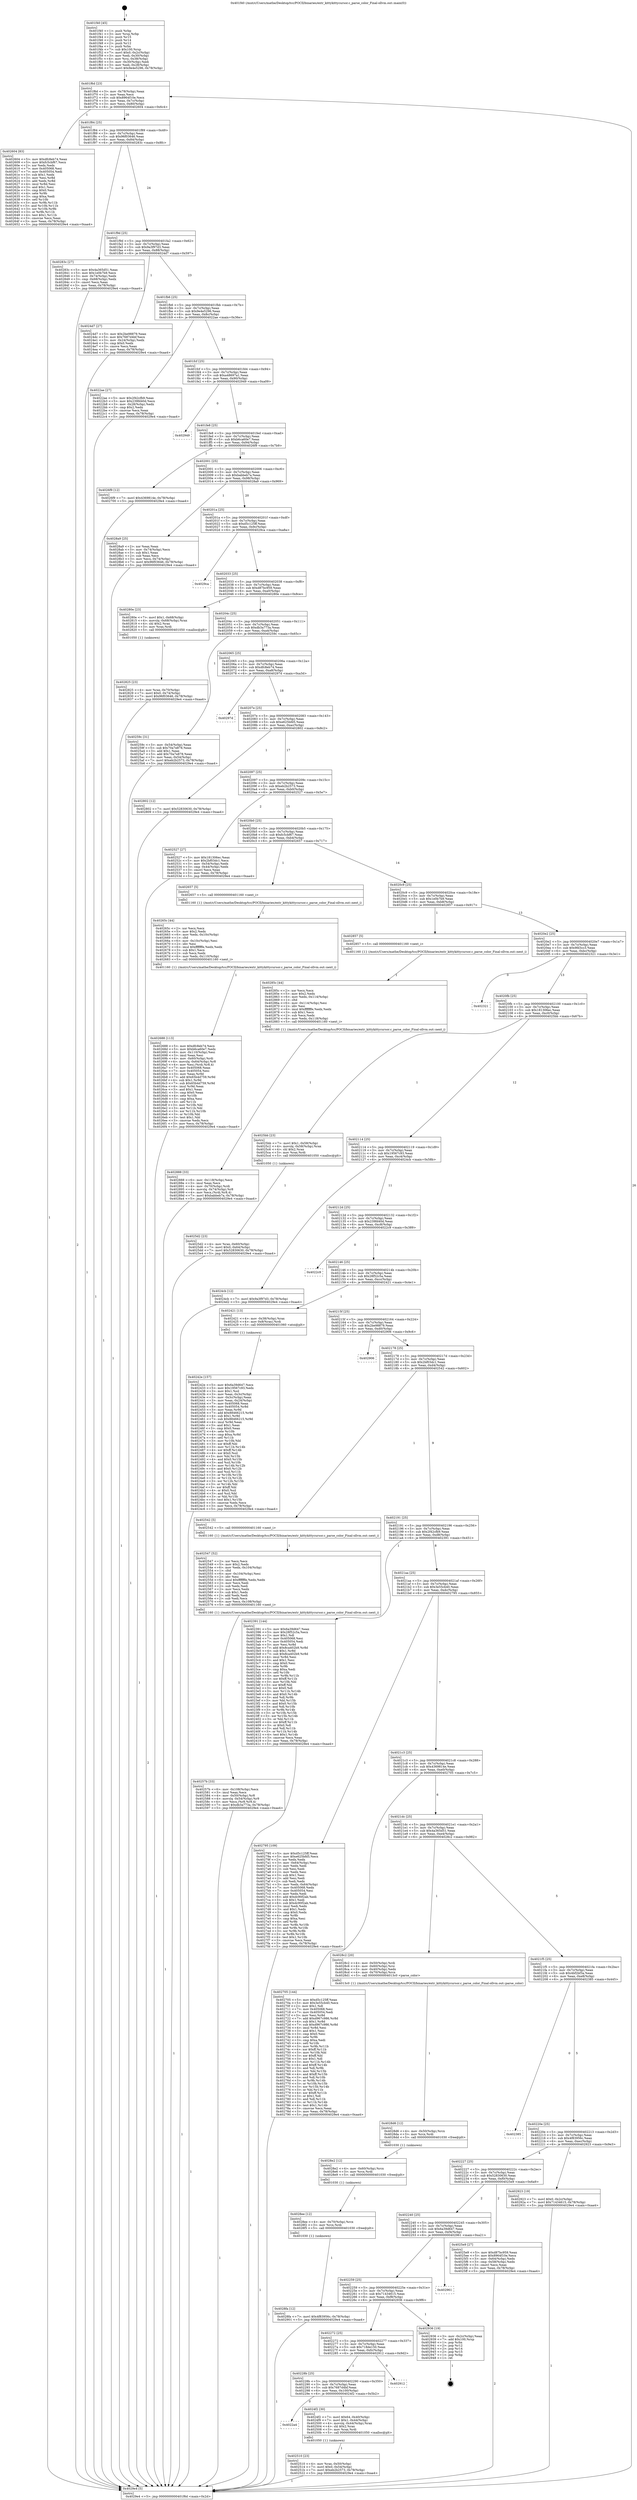 digraph "0x401f40" {
  label = "0x401f40 (/mnt/c/Users/mathe/Desktop/tcc/POCII/binaries/extr_kittykittycursor.c_parse_color_Final-ollvm.out::main(0))"
  labelloc = "t"
  node[shape=record]

  Entry [label="",width=0.3,height=0.3,shape=circle,fillcolor=black,style=filled]
  "0x401f6d" [label="{
     0x401f6d [23]\l
     | [instrs]\l
     &nbsp;&nbsp;0x401f6d \<+3\>: mov -0x78(%rbp),%eax\l
     &nbsp;&nbsp;0x401f70 \<+2\>: mov %eax,%ecx\l
     &nbsp;&nbsp;0x401f72 \<+6\>: sub $0x8964f10e,%ecx\l
     &nbsp;&nbsp;0x401f78 \<+3\>: mov %eax,-0x7c(%rbp)\l
     &nbsp;&nbsp;0x401f7b \<+3\>: mov %ecx,-0x80(%rbp)\l
     &nbsp;&nbsp;0x401f7e \<+6\>: je 0000000000402604 \<main+0x6c4\>\l
  }"]
  "0x402604" [label="{
     0x402604 [83]\l
     | [instrs]\l
     &nbsp;&nbsp;0x402604 \<+5\>: mov $0xdfc8eb74,%eax\l
     &nbsp;&nbsp;0x402609 \<+5\>: mov $0xfc5cbf67,%ecx\l
     &nbsp;&nbsp;0x40260e \<+2\>: xor %edx,%edx\l
     &nbsp;&nbsp;0x402610 \<+7\>: mov 0x405068,%esi\l
     &nbsp;&nbsp;0x402617 \<+7\>: mov 0x405054,%edi\l
     &nbsp;&nbsp;0x40261e \<+3\>: sub $0x1,%edx\l
     &nbsp;&nbsp;0x402621 \<+3\>: mov %esi,%r8d\l
     &nbsp;&nbsp;0x402624 \<+3\>: add %edx,%r8d\l
     &nbsp;&nbsp;0x402627 \<+4\>: imul %r8d,%esi\l
     &nbsp;&nbsp;0x40262b \<+3\>: and $0x1,%esi\l
     &nbsp;&nbsp;0x40262e \<+3\>: cmp $0x0,%esi\l
     &nbsp;&nbsp;0x402631 \<+4\>: sete %r9b\l
     &nbsp;&nbsp;0x402635 \<+3\>: cmp $0xa,%edi\l
     &nbsp;&nbsp;0x402638 \<+4\>: setl %r10b\l
     &nbsp;&nbsp;0x40263c \<+3\>: mov %r9b,%r11b\l
     &nbsp;&nbsp;0x40263f \<+3\>: and %r10b,%r11b\l
     &nbsp;&nbsp;0x402642 \<+3\>: xor %r10b,%r9b\l
     &nbsp;&nbsp;0x402645 \<+3\>: or %r9b,%r11b\l
     &nbsp;&nbsp;0x402648 \<+4\>: test $0x1,%r11b\l
     &nbsp;&nbsp;0x40264c \<+3\>: cmovne %ecx,%eax\l
     &nbsp;&nbsp;0x40264f \<+3\>: mov %eax,-0x78(%rbp)\l
     &nbsp;&nbsp;0x402652 \<+5\>: jmp 00000000004029e4 \<main+0xaa4\>\l
  }"]
  "0x401f84" [label="{
     0x401f84 [25]\l
     | [instrs]\l
     &nbsp;&nbsp;0x401f84 \<+5\>: jmp 0000000000401f89 \<main+0x49\>\l
     &nbsp;&nbsp;0x401f89 \<+3\>: mov -0x7c(%rbp),%eax\l
     &nbsp;&nbsp;0x401f8c \<+5\>: sub $0x96f03646,%eax\l
     &nbsp;&nbsp;0x401f91 \<+6\>: mov %eax,-0x84(%rbp)\l
     &nbsp;&nbsp;0x401f97 \<+6\>: je 000000000040283c \<main+0x8fc\>\l
  }"]
  Exit [label="",width=0.3,height=0.3,shape=circle,fillcolor=black,style=filled,peripheries=2]
  "0x40283c" [label="{
     0x40283c [27]\l
     | [instrs]\l
     &nbsp;&nbsp;0x40283c \<+5\>: mov $0x4a365d51,%eax\l
     &nbsp;&nbsp;0x402841 \<+5\>: mov $0x1e0b7b9,%ecx\l
     &nbsp;&nbsp;0x402846 \<+3\>: mov -0x74(%rbp),%edx\l
     &nbsp;&nbsp;0x402849 \<+3\>: cmp -0x68(%rbp),%edx\l
     &nbsp;&nbsp;0x40284c \<+3\>: cmovl %ecx,%eax\l
     &nbsp;&nbsp;0x40284f \<+3\>: mov %eax,-0x78(%rbp)\l
     &nbsp;&nbsp;0x402852 \<+5\>: jmp 00000000004029e4 \<main+0xaa4\>\l
  }"]
  "0x401f9d" [label="{
     0x401f9d [25]\l
     | [instrs]\l
     &nbsp;&nbsp;0x401f9d \<+5\>: jmp 0000000000401fa2 \<main+0x62\>\l
     &nbsp;&nbsp;0x401fa2 \<+3\>: mov -0x7c(%rbp),%eax\l
     &nbsp;&nbsp;0x401fa5 \<+5\>: sub $0x9a3f97d3,%eax\l
     &nbsp;&nbsp;0x401faa \<+6\>: mov %eax,-0x88(%rbp)\l
     &nbsp;&nbsp;0x401fb0 \<+6\>: je 00000000004024d7 \<main+0x597\>\l
  }"]
  "0x4028fa" [label="{
     0x4028fa [12]\l
     | [instrs]\l
     &nbsp;&nbsp;0x4028fa \<+7\>: movl $0x4f83956c,-0x78(%rbp)\l
     &nbsp;&nbsp;0x402901 \<+5\>: jmp 00000000004029e4 \<main+0xaa4\>\l
  }"]
  "0x4024d7" [label="{
     0x4024d7 [27]\l
     | [instrs]\l
     &nbsp;&nbsp;0x4024d7 \<+5\>: mov $0x2be98879,%eax\l
     &nbsp;&nbsp;0x4024dc \<+5\>: mov $0x7687d4bf,%ecx\l
     &nbsp;&nbsp;0x4024e1 \<+3\>: mov -0x24(%rbp),%edx\l
     &nbsp;&nbsp;0x4024e4 \<+3\>: cmp $0x0,%edx\l
     &nbsp;&nbsp;0x4024e7 \<+3\>: cmove %ecx,%eax\l
     &nbsp;&nbsp;0x4024ea \<+3\>: mov %eax,-0x78(%rbp)\l
     &nbsp;&nbsp;0x4024ed \<+5\>: jmp 00000000004029e4 \<main+0xaa4\>\l
  }"]
  "0x401fb6" [label="{
     0x401fb6 [25]\l
     | [instrs]\l
     &nbsp;&nbsp;0x401fb6 \<+5\>: jmp 0000000000401fbb \<main+0x7b\>\l
     &nbsp;&nbsp;0x401fbb \<+3\>: mov -0x7c(%rbp),%eax\l
     &nbsp;&nbsp;0x401fbe \<+5\>: sub $0x9e4e5296,%eax\l
     &nbsp;&nbsp;0x401fc3 \<+6\>: mov %eax,-0x8c(%rbp)\l
     &nbsp;&nbsp;0x401fc9 \<+6\>: je 00000000004022ae \<main+0x36e\>\l
  }"]
  "0x4028ee" [label="{
     0x4028ee [12]\l
     | [instrs]\l
     &nbsp;&nbsp;0x4028ee \<+4\>: mov -0x70(%rbp),%rcx\l
     &nbsp;&nbsp;0x4028f2 \<+3\>: mov %rcx,%rdi\l
     &nbsp;&nbsp;0x4028f5 \<+5\>: call 0000000000401030 \<free@plt\>\l
     | [calls]\l
     &nbsp;&nbsp;0x401030 \{1\} (unknown)\l
  }"]
  "0x4022ae" [label="{
     0x4022ae [27]\l
     | [instrs]\l
     &nbsp;&nbsp;0x4022ae \<+5\>: mov $0x2f42cfb9,%eax\l
     &nbsp;&nbsp;0x4022b3 \<+5\>: mov $0x239fd40d,%ecx\l
     &nbsp;&nbsp;0x4022b8 \<+3\>: mov -0x28(%rbp),%edx\l
     &nbsp;&nbsp;0x4022bb \<+3\>: cmp $0x2,%edx\l
     &nbsp;&nbsp;0x4022be \<+3\>: cmovne %ecx,%eax\l
     &nbsp;&nbsp;0x4022c1 \<+3\>: mov %eax,-0x78(%rbp)\l
     &nbsp;&nbsp;0x4022c4 \<+5\>: jmp 00000000004029e4 \<main+0xaa4\>\l
  }"]
  "0x401fcf" [label="{
     0x401fcf [25]\l
     | [instrs]\l
     &nbsp;&nbsp;0x401fcf \<+5\>: jmp 0000000000401fd4 \<main+0x94\>\l
     &nbsp;&nbsp;0x401fd4 \<+3\>: mov -0x7c(%rbp),%eax\l
     &nbsp;&nbsp;0x401fd7 \<+5\>: sub $0xa48697a1,%eax\l
     &nbsp;&nbsp;0x401fdc \<+6\>: mov %eax,-0x90(%rbp)\l
     &nbsp;&nbsp;0x401fe2 \<+6\>: je 0000000000402949 \<main+0xa09\>\l
  }"]
  "0x4029e4" [label="{
     0x4029e4 [5]\l
     | [instrs]\l
     &nbsp;&nbsp;0x4029e4 \<+5\>: jmp 0000000000401f6d \<main+0x2d\>\l
  }"]
  "0x401f40" [label="{
     0x401f40 [45]\l
     | [instrs]\l
     &nbsp;&nbsp;0x401f40 \<+1\>: push %rbp\l
     &nbsp;&nbsp;0x401f41 \<+3\>: mov %rsp,%rbp\l
     &nbsp;&nbsp;0x401f44 \<+2\>: push %r15\l
     &nbsp;&nbsp;0x401f46 \<+2\>: push %r14\l
     &nbsp;&nbsp;0x401f48 \<+2\>: push %r12\l
     &nbsp;&nbsp;0x401f4a \<+1\>: push %rbx\l
     &nbsp;&nbsp;0x401f4b \<+7\>: sub $0x100,%rsp\l
     &nbsp;&nbsp;0x401f52 \<+7\>: movl $0x0,-0x2c(%rbp)\l
     &nbsp;&nbsp;0x401f59 \<+3\>: mov %edi,-0x30(%rbp)\l
     &nbsp;&nbsp;0x401f5c \<+4\>: mov %rsi,-0x38(%rbp)\l
     &nbsp;&nbsp;0x401f60 \<+3\>: mov -0x30(%rbp),%edi\l
     &nbsp;&nbsp;0x401f63 \<+3\>: mov %edi,-0x28(%rbp)\l
     &nbsp;&nbsp;0x401f66 \<+7\>: movl $0x9e4e5296,-0x78(%rbp)\l
  }"]
  "0x4028e2" [label="{
     0x4028e2 [12]\l
     | [instrs]\l
     &nbsp;&nbsp;0x4028e2 \<+4\>: mov -0x60(%rbp),%rcx\l
     &nbsp;&nbsp;0x4028e6 \<+3\>: mov %rcx,%rdi\l
     &nbsp;&nbsp;0x4028e9 \<+5\>: call 0000000000401030 \<free@plt\>\l
     | [calls]\l
     &nbsp;&nbsp;0x401030 \{1\} (unknown)\l
  }"]
  "0x402949" [label="{
     0x402949\l
  }", style=dashed]
  "0x401fe8" [label="{
     0x401fe8 [25]\l
     | [instrs]\l
     &nbsp;&nbsp;0x401fe8 \<+5\>: jmp 0000000000401fed \<main+0xad\>\l
     &nbsp;&nbsp;0x401fed \<+3\>: mov -0x7c(%rbp),%eax\l
     &nbsp;&nbsp;0x401ff0 \<+5\>: sub $0xb6ca60e7,%eax\l
     &nbsp;&nbsp;0x401ff5 \<+6\>: mov %eax,-0x94(%rbp)\l
     &nbsp;&nbsp;0x401ffb \<+6\>: je 00000000004026f9 \<main+0x7b9\>\l
  }"]
  "0x4028d6" [label="{
     0x4028d6 [12]\l
     | [instrs]\l
     &nbsp;&nbsp;0x4028d6 \<+4\>: mov -0x50(%rbp),%rcx\l
     &nbsp;&nbsp;0x4028da \<+3\>: mov %rcx,%rdi\l
     &nbsp;&nbsp;0x4028dd \<+5\>: call 0000000000401030 \<free@plt\>\l
     | [calls]\l
     &nbsp;&nbsp;0x401030 \{1\} (unknown)\l
  }"]
  "0x4026f9" [label="{
     0x4026f9 [12]\l
     | [instrs]\l
     &nbsp;&nbsp;0x4026f9 \<+7\>: movl $0x4369814e,-0x78(%rbp)\l
     &nbsp;&nbsp;0x402700 \<+5\>: jmp 00000000004029e4 \<main+0xaa4\>\l
  }"]
  "0x402001" [label="{
     0x402001 [25]\l
     | [instrs]\l
     &nbsp;&nbsp;0x402001 \<+5\>: jmp 0000000000402006 \<main+0xc6\>\l
     &nbsp;&nbsp;0x402006 \<+3\>: mov -0x7c(%rbp),%eax\l
     &nbsp;&nbsp;0x402009 \<+5\>: sub $0xbabbeb7a,%eax\l
     &nbsp;&nbsp;0x40200e \<+6\>: mov %eax,-0x98(%rbp)\l
     &nbsp;&nbsp;0x402014 \<+6\>: je 00000000004028a9 \<main+0x969\>\l
  }"]
  "0x402888" [label="{
     0x402888 [33]\l
     | [instrs]\l
     &nbsp;&nbsp;0x402888 \<+6\>: mov -0x118(%rbp),%ecx\l
     &nbsp;&nbsp;0x40288e \<+3\>: imul %eax,%ecx\l
     &nbsp;&nbsp;0x402891 \<+4\>: mov -0x70(%rbp),%rdi\l
     &nbsp;&nbsp;0x402895 \<+4\>: movslq -0x74(%rbp),%r8\l
     &nbsp;&nbsp;0x402899 \<+4\>: mov %ecx,(%rdi,%r8,4)\l
     &nbsp;&nbsp;0x40289d \<+7\>: movl $0xbabbeb7a,-0x78(%rbp)\l
     &nbsp;&nbsp;0x4028a4 \<+5\>: jmp 00000000004029e4 \<main+0xaa4\>\l
  }"]
  "0x4028a9" [label="{
     0x4028a9 [25]\l
     | [instrs]\l
     &nbsp;&nbsp;0x4028a9 \<+2\>: xor %eax,%eax\l
     &nbsp;&nbsp;0x4028ab \<+3\>: mov -0x74(%rbp),%ecx\l
     &nbsp;&nbsp;0x4028ae \<+3\>: sub $0x1,%eax\l
     &nbsp;&nbsp;0x4028b1 \<+2\>: sub %eax,%ecx\l
     &nbsp;&nbsp;0x4028b3 \<+3\>: mov %ecx,-0x74(%rbp)\l
     &nbsp;&nbsp;0x4028b6 \<+7\>: movl $0x96f03646,-0x78(%rbp)\l
     &nbsp;&nbsp;0x4028bd \<+5\>: jmp 00000000004029e4 \<main+0xaa4\>\l
  }"]
  "0x40201a" [label="{
     0x40201a [25]\l
     | [instrs]\l
     &nbsp;&nbsp;0x40201a \<+5\>: jmp 000000000040201f \<main+0xdf\>\l
     &nbsp;&nbsp;0x40201f \<+3\>: mov -0x7c(%rbp),%eax\l
     &nbsp;&nbsp;0x402022 \<+5\>: sub $0xd5c125ff,%eax\l
     &nbsp;&nbsp;0x402027 \<+6\>: mov %eax,-0x9c(%rbp)\l
     &nbsp;&nbsp;0x40202d \<+6\>: je 00000000004029ca \<main+0xa8a\>\l
  }"]
  "0x40285c" [label="{
     0x40285c [44]\l
     | [instrs]\l
     &nbsp;&nbsp;0x40285c \<+2\>: xor %ecx,%ecx\l
     &nbsp;&nbsp;0x40285e \<+5\>: mov $0x2,%edx\l
     &nbsp;&nbsp;0x402863 \<+6\>: mov %edx,-0x114(%rbp)\l
     &nbsp;&nbsp;0x402869 \<+1\>: cltd\l
     &nbsp;&nbsp;0x40286a \<+6\>: mov -0x114(%rbp),%esi\l
     &nbsp;&nbsp;0x402870 \<+2\>: idiv %esi\l
     &nbsp;&nbsp;0x402872 \<+6\>: imul $0xfffffffe,%edx,%edx\l
     &nbsp;&nbsp;0x402878 \<+3\>: sub $0x1,%ecx\l
     &nbsp;&nbsp;0x40287b \<+2\>: sub %ecx,%edx\l
     &nbsp;&nbsp;0x40287d \<+6\>: mov %edx,-0x118(%rbp)\l
     &nbsp;&nbsp;0x402883 \<+5\>: call 0000000000401160 \<next_i\>\l
     | [calls]\l
     &nbsp;&nbsp;0x401160 \{1\} (/mnt/c/Users/mathe/Desktop/tcc/POCII/binaries/extr_kittykittycursor.c_parse_color_Final-ollvm.out::next_i)\l
  }"]
  "0x4029ca" [label="{
     0x4029ca\l
  }", style=dashed]
  "0x402033" [label="{
     0x402033 [25]\l
     | [instrs]\l
     &nbsp;&nbsp;0x402033 \<+5\>: jmp 0000000000402038 \<main+0xf8\>\l
     &nbsp;&nbsp;0x402038 \<+3\>: mov -0x7c(%rbp),%eax\l
     &nbsp;&nbsp;0x40203b \<+5\>: sub $0xd87bc959,%eax\l
     &nbsp;&nbsp;0x402040 \<+6\>: mov %eax,-0xa0(%rbp)\l
     &nbsp;&nbsp;0x402046 \<+6\>: je 000000000040280e \<main+0x8ce\>\l
  }"]
  "0x402825" [label="{
     0x402825 [23]\l
     | [instrs]\l
     &nbsp;&nbsp;0x402825 \<+4\>: mov %rax,-0x70(%rbp)\l
     &nbsp;&nbsp;0x402829 \<+7\>: movl $0x0,-0x74(%rbp)\l
     &nbsp;&nbsp;0x402830 \<+7\>: movl $0x96f03646,-0x78(%rbp)\l
     &nbsp;&nbsp;0x402837 \<+5\>: jmp 00000000004029e4 \<main+0xaa4\>\l
  }"]
  "0x40280e" [label="{
     0x40280e [23]\l
     | [instrs]\l
     &nbsp;&nbsp;0x40280e \<+7\>: movl $0x1,-0x68(%rbp)\l
     &nbsp;&nbsp;0x402815 \<+4\>: movslq -0x68(%rbp),%rax\l
     &nbsp;&nbsp;0x402819 \<+4\>: shl $0x2,%rax\l
     &nbsp;&nbsp;0x40281d \<+3\>: mov %rax,%rdi\l
     &nbsp;&nbsp;0x402820 \<+5\>: call 0000000000401050 \<malloc@plt\>\l
     | [calls]\l
     &nbsp;&nbsp;0x401050 \{1\} (unknown)\l
  }"]
  "0x40204c" [label="{
     0x40204c [25]\l
     | [instrs]\l
     &nbsp;&nbsp;0x40204c \<+5\>: jmp 0000000000402051 \<main+0x111\>\l
     &nbsp;&nbsp;0x402051 \<+3\>: mov -0x7c(%rbp),%eax\l
     &nbsp;&nbsp;0x402054 \<+5\>: sub $0xdb3a773a,%eax\l
     &nbsp;&nbsp;0x402059 \<+6\>: mov %eax,-0xa4(%rbp)\l
     &nbsp;&nbsp;0x40205f \<+6\>: je 000000000040259c \<main+0x65c\>\l
  }"]
  "0x402688" [label="{
     0x402688 [113]\l
     | [instrs]\l
     &nbsp;&nbsp;0x402688 \<+5\>: mov $0xdfc8eb74,%ecx\l
     &nbsp;&nbsp;0x40268d \<+5\>: mov $0xb6ca60e7,%edx\l
     &nbsp;&nbsp;0x402692 \<+6\>: mov -0x110(%rbp),%esi\l
     &nbsp;&nbsp;0x402698 \<+3\>: imul %eax,%esi\l
     &nbsp;&nbsp;0x40269b \<+4\>: mov -0x60(%rbp),%rdi\l
     &nbsp;&nbsp;0x40269f \<+4\>: movslq -0x64(%rbp),%r8\l
     &nbsp;&nbsp;0x4026a3 \<+4\>: mov %esi,(%rdi,%r8,4)\l
     &nbsp;&nbsp;0x4026a7 \<+7\>: mov 0x405068,%eax\l
     &nbsp;&nbsp;0x4026ae \<+7\>: mov 0x405054,%esi\l
     &nbsp;&nbsp;0x4026b5 \<+3\>: mov %eax,%r9d\l
     &nbsp;&nbsp;0x4026b8 \<+7\>: add $0x65b4d759,%r9d\l
     &nbsp;&nbsp;0x4026bf \<+4\>: sub $0x1,%r9d\l
     &nbsp;&nbsp;0x4026c3 \<+7\>: sub $0x65b4d759,%r9d\l
     &nbsp;&nbsp;0x4026ca \<+4\>: imul %r9d,%eax\l
     &nbsp;&nbsp;0x4026ce \<+3\>: and $0x1,%eax\l
     &nbsp;&nbsp;0x4026d1 \<+3\>: cmp $0x0,%eax\l
     &nbsp;&nbsp;0x4026d4 \<+4\>: sete %r10b\l
     &nbsp;&nbsp;0x4026d8 \<+3\>: cmp $0xa,%esi\l
     &nbsp;&nbsp;0x4026db \<+4\>: setl %r11b\l
     &nbsp;&nbsp;0x4026df \<+3\>: mov %r10b,%bl\l
     &nbsp;&nbsp;0x4026e2 \<+3\>: and %r11b,%bl\l
     &nbsp;&nbsp;0x4026e5 \<+3\>: xor %r11b,%r10b\l
     &nbsp;&nbsp;0x4026e8 \<+3\>: or %r10b,%bl\l
     &nbsp;&nbsp;0x4026eb \<+3\>: test $0x1,%bl\l
     &nbsp;&nbsp;0x4026ee \<+3\>: cmovne %edx,%ecx\l
     &nbsp;&nbsp;0x4026f1 \<+3\>: mov %ecx,-0x78(%rbp)\l
     &nbsp;&nbsp;0x4026f4 \<+5\>: jmp 00000000004029e4 \<main+0xaa4\>\l
  }"]
  "0x40259c" [label="{
     0x40259c [31]\l
     | [instrs]\l
     &nbsp;&nbsp;0x40259c \<+3\>: mov -0x54(%rbp),%eax\l
     &nbsp;&nbsp;0x40259f \<+5\>: sub $0x70a7e878,%eax\l
     &nbsp;&nbsp;0x4025a4 \<+3\>: add $0x1,%eax\l
     &nbsp;&nbsp;0x4025a7 \<+5\>: add $0x70a7e878,%eax\l
     &nbsp;&nbsp;0x4025ac \<+3\>: mov %eax,-0x54(%rbp)\l
     &nbsp;&nbsp;0x4025af \<+7\>: movl $0xeb2b2573,-0x78(%rbp)\l
     &nbsp;&nbsp;0x4025b6 \<+5\>: jmp 00000000004029e4 \<main+0xaa4\>\l
  }"]
  "0x402065" [label="{
     0x402065 [25]\l
     | [instrs]\l
     &nbsp;&nbsp;0x402065 \<+5\>: jmp 000000000040206a \<main+0x12a\>\l
     &nbsp;&nbsp;0x40206a \<+3\>: mov -0x7c(%rbp),%eax\l
     &nbsp;&nbsp;0x40206d \<+5\>: sub $0xdfc8eb74,%eax\l
     &nbsp;&nbsp;0x402072 \<+6\>: mov %eax,-0xa8(%rbp)\l
     &nbsp;&nbsp;0x402078 \<+6\>: je 000000000040297d \<main+0xa3d\>\l
  }"]
  "0x40265c" [label="{
     0x40265c [44]\l
     | [instrs]\l
     &nbsp;&nbsp;0x40265c \<+2\>: xor %ecx,%ecx\l
     &nbsp;&nbsp;0x40265e \<+5\>: mov $0x2,%edx\l
     &nbsp;&nbsp;0x402663 \<+6\>: mov %edx,-0x10c(%rbp)\l
     &nbsp;&nbsp;0x402669 \<+1\>: cltd\l
     &nbsp;&nbsp;0x40266a \<+6\>: mov -0x10c(%rbp),%esi\l
     &nbsp;&nbsp;0x402670 \<+2\>: idiv %esi\l
     &nbsp;&nbsp;0x402672 \<+6\>: imul $0xfffffffe,%edx,%edx\l
     &nbsp;&nbsp;0x402678 \<+3\>: sub $0x1,%ecx\l
     &nbsp;&nbsp;0x40267b \<+2\>: sub %ecx,%edx\l
     &nbsp;&nbsp;0x40267d \<+6\>: mov %edx,-0x110(%rbp)\l
     &nbsp;&nbsp;0x402683 \<+5\>: call 0000000000401160 \<next_i\>\l
     | [calls]\l
     &nbsp;&nbsp;0x401160 \{1\} (/mnt/c/Users/mathe/Desktop/tcc/POCII/binaries/extr_kittykittycursor.c_parse_color_Final-ollvm.out::next_i)\l
  }"]
  "0x40297d" [label="{
     0x40297d\l
  }", style=dashed]
  "0x40207e" [label="{
     0x40207e [25]\l
     | [instrs]\l
     &nbsp;&nbsp;0x40207e \<+5\>: jmp 0000000000402083 \<main+0x143\>\l
     &nbsp;&nbsp;0x402083 \<+3\>: mov -0x7c(%rbp),%eax\l
     &nbsp;&nbsp;0x402086 \<+5\>: sub $0xe625bfd5,%eax\l
     &nbsp;&nbsp;0x40208b \<+6\>: mov %eax,-0xac(%rbp)\l
     &nbsp;&nbsp;0x402091 \<+6\>: je 0000000000402802 \<main+0x8c2\>\l
  }"]
  "0x4025d2" [label="{
     0x4025d2 [23]\l
     | [instrs]\l
     &nbsp;&nbsp;0x4025d2 \<+4\>: mov %rax,-0x60(%rbp)\l
     &nbsp;&nbsp;0x4025d6 \<+7\>: movl $0x0,-0x64(%rbp)\l
     &nbsp;&nbsp;0x4025dd \<+7\>: movl $0x52830630,-0x78(%rbp)\l
     &nbsp;&nbsp;0x4025e4 \<+5\>: jmp 00000000004029e4 \<main+0xaa4\>\l
  }"]
  "0x402802" [label="{
     0x402802 [12]\l
     | [instrs]\l
     &nbsp;&nbsp;0x402802 \<+7\>: movl $0x52830630,-0x78(%rbp)\l
     &nbsp;&nbsp;0x402809 \<+5\>: jmp 00000000004029e4 \<main+0xaa4\>\l
  }"]
  "0x402097" [label="{
     0x402097 [25]\l
     | [instrs]\l
     &nbsp;&nbsp;0x402097 \<+5\>: jmp 000000000040209c \<main+0x15c\>\l
     &nbsp;&nbsp;0x40209c \<+3\>: mov -0x7c(%rbp),%eax\l
     &nbsp;&nbsp;0x40209f \<+5\>: sub $0xeb2b2573,%eax\l
     &nbsp;&nbsp;0x4020a4 \<+6\>: mov %eax,-0xb0(%rbp)\l
     &nbsp;&nbsp;0x4020aa \<+6\>: je 0000000000402527 \<main+0x5e7\>\l
  }"]
  "0x40257b" [label="{
     0x40257b [33]\l
     | [instrs]\l
     &nbsp;&nbsp;0x40257b \<+6\>: mov -0x108(%rbp),%ecx\l
     &nbsp;&nbsp;0x402581 \<+3\>: imul %eax,%ecx\l
     &nbsp;&nbsp;0x402584 \<+4\>: mov -0x50(%rbp),%r8\l
     &nbsp;&nbsp;0x402588 \<+4\>: movslq -0x54(%rbp),%r9\l
     &nbsp;&nbsp;0x40258c \<+4\>: mov %ecx,(%r8,%r9,4)\l
     &nbsp;&nbsp;0x402590 \<+7\>: movl $0xdb3a773a,-0x78(%rbp)\l
     &nbsp;&nbsp;0x402597 \<+5\>: jmp 00000000004029e4 \<main+0xaa4\>\l
  }"]
  "0x402527" [label="{
     0x402527 [27]\l
     | [instrs]\l
     &nbsp;&nbsp;0x402527 \<+5\>: mov $0x181306ec,%eax\l
     &nbsp;&nbsp;0x40252c \<+5\>: mov $0x2bf03dc1,%ecx\l
     &nbsp;&nbsp;0x402531 \<+3\>: mov -0x54(%rbp),%edx\l
     &nbsp;&nbsp;0x402534 \<+3\>: cmp -0x44(%rbp),%edx\l
     &nbsp;&nbsp;0x402537 \<+3\>: cmovl %ecx,%eax\l
     &nbsp;&nbsp;0x40253a \<+3\>: mov %eax,-0x78(%rbp)\l
     &nbsp;&nbsp;0x40253d \<+5\>: jmp 00000000004029e4 \<main+0xaa4\>\l
  }"]
  "0x4020b0" [label="{
     0x4020b0 [25]\l
     | [instrs]\l
     &nbsp;&nbsp;0x4020b0 \<+5\>: jmp 00000000004020b5 \<main+0x175\>\l
     &nbsp;&nbsp;0x4020b5 \<+3\>: mov -0x7c(%rbp),%eax\l
     &nbsp;&nbsp;0x4020b8 \<+5\>: sub $0xfc5cbf67,%eax\l
     &nbsp;&nbsp;0x4020bd \<+6\>: mov %eax,-0xb4(%rbp)\l
     &nbsp;&nbsp;0x4020c3 \<+6\>: je 0000000000402657 \<main+0x717\>\l
  }"]
  "0x402547" [label="{
     0x402547 [52]\l
     | [instrs]\l
     &nbsp;&nbsp;0x402547 \<+2\>: xor %ecx,%ecx\l
     &nbsp;&nbsp;0x402549 \<+5\>: mov $0x2,%edx\l
     &nbsp;&nbsp;0x40254e \<+6\>: mov %edx,-0x104(%rbp)\l
     &nbsp;&nbsp;0x402554 \<+1\>: cltd\l
     &nbsp;&nbsp;0x402555 \<+6\>: mov -0x104(%rbp),%esi\l
     &nbsp;&nbsp;0x40255b \<+2\>: idiv %esi\l
     &nbsp;&nbsp;0x40255d \<+6\>: imul $0xfffffffe,%edx,%edx\l
     &nbsp;&nbsp;0x402563 \<+2\>: mov %ecx,%edi\l
     &nbsp;&nbsp;0x402565 \<+2\>: sub %edx,%edi\l
     &nbsp;&nbsp;0x402567 \<+2\>: mov %ecx,%edx\l
     &nbsp;&nbsp;0x402569 \<+3\>: sub $0x1,%edx\l
     &nbsp;&nbsp;0x40256c \<+2\>: add %edx,%edi\l
     &nbsp;&nbsp;0x40256e \<+2\>: sub %edi,%ecx\l
     &nbsp;&nbsp;0x402570 \<+6\>: mov %ecx,-0x108(%rbp)\l
     &nbsp;&nbsp;0x402576 \<+5\>: call 0000000000401160 \<next_i\>\l
     | [calls]\l
     &nbsp;&nbsp;0x401160 \{1\} (/mnt/c/Users/mathe/Desktop/tcc/POCII/binaries/extr_kittykittycursor.c_parse_color_Final-ollvm.out::next_i)\l
  }"]
  "0x402657" [label="{
     0x402657 [5]\l
     | [instrs]\l
     &nbsp;&nbsp;0x402657 \<+5\>: call 0000000000401160 \<next_i\>\l
     | [calls]\l
     &nbsp;&nbsp;0x401160 \{1\} (/mnt/c/Users/mathe/Desktop/tcc/POCII/binaries/extr_kittykittycursor.c_parse_color_Final-ollvm.out::next_i)\l
  }"]
  "0x4020c9" [label="{
     0x4020c9 [25]\l
     | [instrs]\l
     &nbsp;&nbsp;0x4020c9 \<+5\>: jmp 00000000004020ce \<main+0x18e\>\l
     &nbsp;&nbsp;0x4020ce \<+3\>: mov -0x7c(%rbp),%eax\l
     &nbsp;&nbsp;0x4020d1 \<+5\>: sub $0x1e0b7b9,%eax\l
     &nbsp;&nbsp;0x4020d6 \<+6\>: mov %eax,-0xb8(%rbp)\l
     &nbsp;&nbsp;0x4020dc \<+6\>: je 0000000000402857 \<main+0x917\>\l
  }"]
  "0x402510" [label="{
     0x402510 [23]\l
     | [instrs]\l
     &nbsp;&nbsp;0x402510 \<+4\>: mov %rax,-0x50(%rbp)\l
     &nbsp;&nbsp;0x402514 \<+7\>: movl $0x0,-0x54(%rbp)\l
     &nbsp;&nbsp;0x40251b \<+7\>: movl $0xeb2b2573,-0x78(%rbp)\l
     &nbsp;&nbsp;0x402522 \<+5\>: jmp 00000000004029e4 \<main+0xaa4\>\l
  }"]
  "0x402857" [label="{
     0x402857 [5]\l
     | [instrs]\l
     &nbsp;&nbsp;0x402857 \<+5\>: call 0000000000401160 \<next_i\>\l
     | [calls]\l
     &nbsp;&nbsp;0x401160 \{1\} (/mnt/c/Users/mathe/Desktop/tcc/POCII/binaries/extr_kittykittycursor.c_parse_color_Final-ollvm.out::next_i)\l
  }"]
  "0x4020e2" [label="{
     0x4020e2 [25]\l
     | [instrs]\l
     &nbsp;&nbsp;0x4020e2 \<+5\>: jmp 00000000004020e7 \<main+0x1a7\>\l
     &nbsp;&nbsp;0x4020e7 \<+3\>: mov -0x7c(%rbp),%eax\l
     &nbsp;&nbsp;0x4020ea \<+5\>: sub $0x9fd3cc3,%eax\l
     &nbsp;&nbsp;0x4020ef \<+6\>: mov %eax,-0xbc(%rbp)\l
     &nbsp;&nbsp;0x4020f5 \<+6\>: je 0000000000402321 \<main+0x3e1\>\l
  }"]
  "0x4022a4" [label="{
     0x4022a4\l
  }", style=dashed]
  "0x402321" [label="{
     0x402321\l
  }", style=dashed]
  "0x4020fb" [label="{
     0x4020fb [25]\l
     | [instrs]\l
     &nbsp;&nbsp;0x4020fb \<+5\>: jmp 0000000000402100 \<main+0x1c0\>\l
     &nbsp;&nbsp;0x402100 \<+3\>: mov -0x7c(%rbp),%eax\l
     &nbsp;&nbsp;0x402103 \<+5\>: sub $0x181306ec,%eax\l
     &nbsp;&nbsp;0x402108 \<+6\>: mov %eax,-0xc0(%rbp)\l
     &nbsp;&nbsp;0x40210e \<+6\>: je 00000000004025bb \<main+0x67b\>\l
  }"]
  "0x4024f2" [label="{
     0x4024f2 [30]\l
     | [instrs]\l
     &nbsp;&nbsp;0x4024f2 \<+7\>: movl $0x64,-0x40(%rbp)\l
     &nbsp;&nbsp;0x4024f9 \<+7\>: movl $0x1,-0x44(%rbp)\l
     &nbsp;&nbsp;0x402500 \<+4\>: movslq -0x44(%rbp),%rax\l
     &nbsp;&nbsp;0x402504 \<+4\>: shl $0x2,%rax\l
     &nbsp;&nbsp;0x402508 \<+3\>: mov %rax,%rdi\l
     &nbsp;&nbsp;0x40250b \<+5\>: call 0000000000401050 \<malloc@plt\>\l
     | [calls]\l
     &nbsp;&nbsp;0x401050 \{1\} (unknown)\l
  }"]
  "0x4025bb" [label="{
     0x4025bb [23]\l
     | [instrs]\l
     &nbsp;&nbsp;0x4025bb \<+7\>: movl $0x1,-0x58(%rbp)\l
     &nbsp;&nbsp;0x4025c2 \<+4\>: movslq -0x58(%rbp),%rax\l
     &nbsp;&nbsp;0x4025c6 \<+4\>: shl $0x2,%rax\l
     &nbsp;&nbsp;0x4025ca \<+3\>: mov %rax,%rdi\l
     &nbsp;&nbsp;0x4025cd \<+5\>: call 0000000000401050 \<malloc@plt\>\l
     | [calls]\l
     &nbsp;&nbsp;0x401050 \{1\} (unknown)\l
  }"]
  "0x402114" [label="{
     0x402114 [25]\l
     | [instrs]\l
     &nbsp;&nbsp;0x402114 \<+5\>: jmp 0000000000402119 \<main+0x1d9\>\l
     &nbsp;&nbsp;0x402119 \<+3\>: mov -0x7c(%rbp),%eax\l
     &nbsp;&nbsp;0x40211c \<+5\>: sub $0x19567c93,%eax\l
     &nbsp;&nbsp;0x402121 \<+6\>: mov %eax,-0xc4(%rbp)\l
     &nbsp;&nbsp;0x402127 \<+6\>: je 00000000004024cb \<main+0x58b\>\l
  }"]
  "0x40228b" [label="{
     0x40228b [25]\l
     | [instrs]\l
     &nbsp;&nbsp;0x40228b \<+5\>: jmp 0000000000402290 \<main+0x350\>\l
     &nbsp;&nbsp;0x402290 \<+3\>: mov -0x7c(%rbp),%eax\l
     &nbsp;&nbsp;0x402293 \<+5\>: sub $0x7687d4bf,%eax\l
     &nbsp;&nbsp;0x402298 \<+6\>: mov %eax,-0x100(%rbp)\l
     &nbsp;&nbsp;0x40229e \<+6\>: je 00000000004024f2 \<main+0x5b2\>\l
  }"]
  "0x4024cb" [label="{
     0x4024cb [12]\l
     | [instrs]\l
     &nbsp;&nbsp;0x4024cb \<+7\>: movl $0x9a3f97d3,-0x78(%rbp)\l
     &nbsp;&nbsp;0x4024d2 \<+5\>: jmp 00000000004029e4 \<main+0xaa4\>\l
  }"]
  "0x40212d" [label="{
     0x40212d [25]\l
     | [instrs]\l
     &nbsp;&nbsp;0x40212d \<+5\>: jmp 0000000000402132 \<main+0x1f2\>\l
     &nbsp;&nbsp;0x402132 \<+3\>: mov -0x7c(%rbp),%eax\l
     &nbsp;&nbsp;0x402135 \<+5\>: sub $0x239fd40d,%eax\l
     &nbsp;&nbsp;0x40213a \<+6\>: mov %eax,-0xc8(%rbp)\l
     &nbsp;&nbsp;0x402140 \<+6\>: je 00000000004022c9 \<main+0x389\>\l
  }"]
  "0x402912" [label="{
     0x402912\l
  }", style=dashed]
  "0x4022c9" [label="{
     0x4022c9\l
  }", style=dashed]
  "0x402146" [label="{
     0x402146 [25]\l
     | [instrs]\l
     &nbsp;&nbsp;0x402146 \<+5\>: jmp 000000000040214b \<main+0x20b\>\l
     &nbsp;&nbsp;0x40214b \<+3\>: mov -0x7c(%rbp),%eax\l
     &nbsp;&nbsp;0x40214e \<+5\>: sub $0x28f52c5a,%eax\l
     &nbsp;&nbsp;0x402153 \<+6\>: mov %eax,-0xcc(%rbp)\l
     &nbsp;&nbsp;0x402159 \<+6\>: je 0000000000402421 \<main+0x4e1\>\l
  }"]
  "0x402272" [label="{
     0x402272 [25]\l
     | [instrs]\l
     &nbsp;&nbsp;0x402272 \<+5\>: jmp 0000000000402277 \<main+0x337\>\l
     &nbsp;&nbsp;0x402277 \<+3\>: mov -0x7c(%rbp),%eax\l
     &nbsp;&nbsp;0x40227a \<+5\>: sub $0x718de150,%eax\l
     &nbsp;&nbsp;0x40227f \<+6\>: mov %eax,-0xfc(%rbp)\l
     &nbsp;&nbsp;0x402285 \<+6\>: je 0000000000402912 \<main+0x9d2\>\l
  }"]
  "0x402421" [label="{
     0x402421 [13]\l
     | [instrs]\l
     &nbsp;&nbsp;0x402421 \<+4\>: mov -0x38(%rbp),%rax\l
     &nbsp;&nbsp;0x402425 \<+4\>: mov 0x8(%rax),%rdi\l
     &nbsp;&nbsp;0x402429 \<+5\>: call 0000000000401060 \<atoi@plt\>\l
     | [calls]\l
     &nbsp;&nbsp;0x401060 \{1\} (unknown)\l
  }"]
  "0x40215f" [label="{
     0x40215f [25]\l
     | [instrs]\l
     &nbsp;&nbsp;0x40215f \<+5\>: jmp 0000000000402164 \<main+0x224\>\l
     &nbsp;&nbsp;0x402164 \<+3\>: mov -0x7c(%rbp),%eax\l
     &nbsp;&nbsp;0x402167 \<+5\>: sub $0x2be98879,%eax\l
     &nbsp;&nbsp;0x40216c \<+6\>: mov %eax,-0xd0(%rbp)\l
     &nbsp;&nbsp;0x402172 \<+6\>: je 0000000000402906 \<main+0x9c6\>\l
  }"]
  "0x402936" [label="{
     0x402936 [19]\l
     | [instrs]\l
     &nbsp;&nbsp;0x402936 \<+3\>: mov -0x2c(%rbp),%eax\l
     &nbsp;&nbsp;0x402939 \<+7\>: add $0x100,%rsp\l
     &nbsp;&nbsp;0x402940 \<+1\>: pop %rbx\l
     &nbsp;&nbsp;0x402941 \<+2\>: pop %r12\l
     &nbsp;&nbsp;0x402943 \<+2\>: pop %r14\l
     &nbsp;&nbsp;0x402945 \<+2\>: pop %r15\l
     &nbsp;&nbsp;0x402947 \<+1\>: pop %rbp\l
     &nbsp;&nbsp;0x402948 \<+1\>: ret\l
  }"]
  "0x402906" [label="{
     0x402906\l
  }", style=dashed]
  "0x402178" [label="{
     0x402178 [25]\l
     | [instrs]\l
     &nbsp;&nbsp;0x402178 \<+5\>: jmp 000000000040217d \<main+0x23d\>\l
     &nbsp;&nbsp;0x40217d \<+3\>: mov -0x7c(%rbp),%eax\l
     &nbsp;&nbsp;0x402180 \<+5\>: sub $0x2bf03dc1,%eax\l
     &nbsp;&nbsp;0x402185 \<+6\>: mov %eax,-0xd4(%rbp)\l
     &nbsp;&nbsp;0x40218b \<+6\>: je 0000000000402542 \<main+0x602\>\l
  }"]
  "0x402259" [label="{
     0x402259 [25]\l
     | [instrs]\l
     &nbsp;&nbsp;0x402259 \<+5\>: jmp 000000000040225e \<main+0x31e\>\l
     &nbsp;&nbsp;0x40225e \<+3\>: mov -0x7c(%rbp),%eax\l
     &nbsp;&nbsp;0x402261 \<+5\>: sub $0x71434615,%eax\l
     &nbsp;&nbsp;0x402266 \<+6\>: mov %eax,-0xf8(%rbp)\l
     &nbsp;&nbsp;0x40226c \<+6\>: je 0000000000402936 \<main+0x9f6\>\l
  }"]
  "0x402542" [label="{
     0x402542 [5]\l
     | [instrs]\l
     &nbsp;&nbsp;0x402542 \<+5\>: call 0000000000401160 \<next_i\>\l
     | [calls]\l
     &nbsp;&nbsp;0x401160 \{1\} (/mnt/c/Users/mathe/Desktop/tcc/POCII/binaries/extr_kittykittycursor.c_parse_color_Final-ollvm.out::next_i)\l
  }"]
  "0x402191" [label="{
     0x402191 [25]\l
     | [instrs]\l
     &nbsp;&nbsp;0x402191 \<+5\>: jmp 0000000000402196 \<main+0x256\>\l
     &nbsp;&nbsp;0x402196 \<+3\>: mov -0x7c(%rbp),%eax\l
     &nbsp;&nbsp;0x402199 \<+5\>: sub $0x2f42cfb9,%eax\l
     &nbsp;&nbsp;0x40219e \<+6\>: mov %eax,-0xd8(%rbp)\l
     &nbsp;&nbsp;0x4021a4 \<+6\>: je 0000000000402391 \<main+0x451\>\l
  }"]
  "0x402961" [label="{
     0x402961\l
  }", style=dashed]
  "0x402391" [label="{
     0x402391 [144]\l
     | [instrs]\l
     &nbsp;&nbsp;0x402391 \<+5\>: mov $0x6a39d647,%eax\l
     &nbsp;&nbsp;0x402396 \<+5\>: mov $0x28f52c5a,%ecx\l
     &nbsp;&nbsp;0x40239b \<+2\>: mov $0x1,%dl\l
     &nbsp;&nbsp;0x40239d \<+7\>: mov 0x405068,%esi\l
     &nbsp;&nbsp;0x4023a4 \<+7\>: mov 0x405054,%edi\l
     &nbsp;&nbsp;0x4023ab \<+3\>: mov %esi,%r8d\l
     &nbsp;&nbsp;0x4023ae \<+7\>: add $0x8ca402b9,%r8d\l
     &nbsp;&nbsp;0x4023b5 \<+4\>: sub $0x1,%r8d\l
     &nbsp;&nbsp;0x4023b9 \<+7\>: sub $0x8ca402b9,%r8d\l
     &nbsp;&nbsp;0x4023c0 \<+4\>: imul %r8d,%esi\l
     &nbsp;&nbsp;0x4023c4 \<+3\>: and $0x1,%esi\l
     &nbsp;&nbsp;0x4023c7 \<+3\>: cmp $0x0,%esi\l
     &nbsp;&nbsp;0x4023ca \<+4\>: sete %r9b\l
     &nbsp;&nbsp;0x4023ce \<+3\>: cmp $0xa,%edi\l
     &nbsp;&nbsp;0x4023d1 \<+4\>: setl %r10b\l
     &nbsp;&nbsp;0x4023d5 \<+3\>: mov %r9b,%r11b\l
     &nbsp;&nbsp;0x4023d8 \<+4\>: xor $0xff,%r11b\l
     &nbsp;&nbsp;0x4023dc \<+3\>: mov %r10b,%bl\l
     &nbsp;&nbsp;0x4023df \<+3\>: xor $0xff,%bl\l
     &nbsp;&nbsp;0x4023e2 \<+3\>: xor $0x0,%dl\l
     &nbsp;&nbsp;0x4023e5 \<+3\>: mov %r11b,%r14b\l
     &nbsp;&nbsp;0x4023e8 \<+4\>: and $0x0,%r14b\l
     &nbsp;&nbsp;0x4023ec \<+3\>: and %dl,%r9b\l
     &nbsp;&nbsp;0x4023ef \<+3\>: mov %bl,%r15b\l
     &nbsp;&nbsp;0x4023f2 \<+4\>: and $0x0,%r15b\l
     &nbsp;&nbsp;0x4023f6 \<+3\>: and %dl,%r10b\l
     &nbsp;&nbsp;0x4023f9 \<+3\>: or %r9b,%r14b\l
     &nbsp;&nbsp;0x4023fc \<+3\>: or %r10b,%r15b\l
     &nbsp;&nbsp;0x4023ff \<+3\>: xor %r15b,%r14b\l
     &nbsp;&nbsp;0x402402 \<+3\>: or %bl,%r11b\l
     &nbsp;&nbsp;0x402405 \<+4\>: xor $0xff,%r11b\l
     &nbsp;&nbsp;0x402409 \<+3\>: or $0x0,%dl\l
     &nbsp;&nbsp;0x40240c \<+3\>: and %dl,%r11b\l
     &nbsp;&nbsp;0x40240f \<+3\>: or %r11b,%r14b\l
     &nbsp;&nbsp;0x402412 \<+4\>: test $0x1,%r14b\l
     &nbsp;&nbsp;0x402416 \<+3\>: cmovne %ecx,%eax\l
     &nbsp;&nbsp;0x402419 \<+3\>: mov %eax,-0x78(%rbp)\l
     &nbsp;&nbsp;0x40241c \<+5\>: jmp 00000000004029e4 \<main+0xaa4\>\l
  }"]
  "0x4021aa" [label="{
     0x4021aa [25]\l
     | [instrs]\l
     &nbsp;&nbsp;0x4021aa \<+5\>: jmp 00000000004021af \<main+0x26f\>\l
     &nbsp;&nbsp;0x4021af \<+3\>: mov -0x7c(%rbp),%eax\l
     &nbsp;&nbsp;0x4021b2 \<+5\>: sub $0x3e55cb40,%eax\l
     &nbsp;&nbsp;0x4021b7 \<+6\>: mov %eax,-0xdc(%rbp)\l
     &nbsp;&nbsp;0x4021bd \<+6\>: je 0000000000402795 \<main+0x855\>\l
  }"]
  "0x40242e" [label="{
     0x40242e [157]\l
     | [instrs]\l
     &nbsp;&nbsp;0x40242e \<+5\>: mov $0x6a39d647,%ecx\l
     &nbsp;&nbsp;0x402433 \<+5\>: mov $0x19567c93,%edx\l
     &nbsp;&nbsp;0x402438 \<+3\>: mov $0x1,%sil\l
     &nbsp;&nbsp;0x40243b \<+3\>: mov %eax,-0x3c(%rbp)\l
     &nbsp;&nbsp;0x40243e \<+3\>: mov -0x3c(%rbp),%eax\l
     &nbsp;&nbsp;0x402441 \<+3\>: mov %eax,-0x24(%rbp)\l
     &nbsp;&nbsp;0x402444 \<+7\>: mov 0x405068,%eax\l
     &nbsp;&nbsp;0x40244b \<+8\>: mov 0x405054,%r8d\l
     &nbsp;&nbsp;0x402453 \<+3\>: mov %eax,%r9d\l
     &nbsp;&nbsp;0x402456 \<+7\>: add $0x88466215,%r9d\l
     &nbsp;&nbsp;0x40245d \<+4\>: sub $0x1,%r9d\l
     &nbsp;&nbsp;0x402461 \<+7\>: sub $0x88466215,%r9d\l
     &nbsp;&nbsp;0x402468 \<+4\>: imul %r9d,%eax\l
     &nbsp;&nbsp;0x40246c \<+3\>: and $0x1,%eax\l
     &nbsp;&nbsp;0x40246f \<+3\>: cmp $0x0,%eax\l
     &nbsp;&nbsp;0x402472 \<+4\>: sete %r10b\l
     &nbsp;&nbsp;0x402476 \<+4\>: cmp $0xa,%r8d\l
     &nbsp;&nbsp;0x40247a \<+4\>: setl %r11b\l
     &nbsp;&nbsp;0x40247e \<+3\>: mov %r10b,%bl\l
     &nbsp;&nbsp;0x402481 \<+3\>: xor $0xff,%bl\l
     &nbsp;&nbsp;0x402484 \<+3\>: mov %r11b,%r14b\l
     &nbsp;&nbsp;0x402487 \<+4\>: xor $0xff,%r14b\l
     &nbsp;&nbsp;0x40248b \<+4\>: xor $0x0,%sil\l
     &nbsp;&nbsp;0x40248f \<+3\>: mov %bl,%r15b\l
     &nbsp;&nbsp;0x402492 \<+4\>: and $0x0,%r15b\l
     &nbsp;&nbsp;0x402496 \<+3\>: and %sil,%r10b\l
     &nbsp;&nbsp;0x402499 \<+3\>: mov %r14b,%r12b\l
     &nbsp;&nbsp;0x40249c \<+4\>: and $0x0,%r12b\l
     &nbsp;&nbsp;0x4024a0 \<+3\>: and %sil,%r11b\l
     &nbsp;&nbsp;0x4024a3 \<+3\>: or %r10b,%r15b\l
     &nbsp;&nbsp;0x4024a6 \<+3\>: or %r11b,%r12b\l
     &nbsp;&nbsp;0x4024a9 \<+3\>: xor %r12b,%r15b\l
     &nbsp;&nbsp;0x4024ac \<+3\>: or %r14b,%bl\l
     &nbsp;&nbsp;0x4024af \<+3\>: xor $0xff,%bl\l
     &nbsp;&nbsp;0x4024b2 \<+4\>: or $0x0,%sil\l
     &nbsp;&nbsp;0x4024b6 \<+3\>: and %sil,%bl\l
     &nbsp;&nbsp;0x4024b9 \<+3\>: or %bl,%r15b\l
     &nbsp;&nbsp;0x4024bc \<+4\>: test $0x1,%r15b\l
     &nbsp;&nbsp;0x4024c0 \<+3\>: cmovne %edx,%ecx\l
     &nbsp;&nbsp;0x4024c3 \<+3\>: mov %ecx,-0x78(%rbp)\l
     &nbsp;&nbsp;0x4024c6 \<+5\>: jmp 00000000004029e4 \<main+0xaa4\>\l
  }"]
  "0x402240" [label="{
     0x402240 [25]\l
     | [instrs]\l
     &nbsp;&nbsp;0x402240 \<+5\>: jmp 0000000000402245 \<main+0x305\>\l
     &nbsp;&nbsp;0x402245 \<+3\>: mov -0x7c(%rbp),%eax\l
     &nbsp;&nbsp;0x402248 \<+5\>: sub $0x6a39d647,%eax\l
     &nbsp;&nbsp;0x40224d \<+6\>: mov %eax,-0xf4(%rbp)\l
     &nbsp;&nbsp;0x402253 \<+6\>: je 0000000000402961 \<main+0xa21\>\l
  }"]
  "0x402795" [label="{
     0x402795 [109]\l
     | [instrs]\l
     &nbsp;&nbsp;0x402795 \<+5\>: mov $0xd5c125ff,%eax\l
     &nbsp;&nbsp;0x40279a \<+5\>: mov $0xe625bfd5,%ecx\l
     &nbsp;&nbsp;0x40279f \<+2\>: xor %edx,%edx\l
     &nbsp;&nbsp;0x4027a1 \<+3\>: mov -0x64(%rbp),%esi\l
     &nbsp;&nbsp;0x4027a4 \<+2\>: mov %edx,%edi\l
     &nbsp;&nbsp;0x4027a6 \<+2\>: sub %esi,%edi\l
     &nbsp;&nbsp;0x4027a8 \<+2\>: mov %edx,%esi\l
     &nbsp;&nbsp;0x4027aa \<+3\>: sub $0x1,%esi\l
     &nbsp;&nbsp;0x4027ad \<+2\>: add %esi,%edi\l
     &nbsp;&nbsp;0x4027af \<+2\>: sub %edi,%edx\l
     &nbsp;&nbsp;0x4027b1 \<+3\>: mov %edx,-0x64(%rbp)\l
     &nbsp;&nbsp;0x4027b4 \<+7\>: mov 0x405068,%edx\l
     &nbsp;&nbsp;0x4027bb \<+7\>: mov 0x405054,%esi\l
     &nbsp;&nbsp;0x4027c2 \<+2\>: mov %edx,%edi\l
     &nbsp;&nbsp;0x4027c4 \<+6\>: add $0xdc90f2ab,%edi\l
     &nbsp;&nbsp;0x4027ca \<+3\>: sub $0x1,%edi\l
     &nbsp;&nbsp;0x4027cd \<+6\>: sub $0xdc90f2ab,%edi\l
     &nbsp;&nbsp;0x4027d3 \<+3\>: imul %edi,%edx\l
     &nbsp;&nbsp;0x4027d6 \<+3\>: and $0x1,%edx\l
     &nbsp;&nbsp;0x4027d9 \<+3\>: cmp $0x0,%edx\l
     &nbsp;&nbsp;0x4027dc \<+4\>: sete %r8b\l
     &nbsp;&nbsp;0x4027e0 \<+3\>: cmp $0xa,%esi\l
     &nbsp;&nbsp;0x4027e3 \<+4\>: setl %r9b\l
     &nbsp;&nbsp;0x4027e7 \<+3\>: mov %r8b,%r10b\l
     &nbsp;&nbsp;0x4027ea \<+3\>: and %r9b,%r10b\l
     &nbsp;&nbsp;0x4027ed \<+3\>: xor %r9b,%r8b\l
     &nbsp;&nbsp;0x4027f0 \<+3\>: or %r8b,%r10b\l
     &nbsp;&nbsp;0x4027f3 \<+4\>: test $0x1,%r10b\l
     &nbsp;&nbsp;0x4027f7 \<+3\>: cmovne %ecx,%eax\l
     &nbsp;&nbsp;0x4027fa \<+3\>: mov %eax,-0x78(%rbp)\l
     &nbsp;&nbsp;0x4027fd \<+5\>: jmp 00000000004029e4 \<main+0xaa4\>\l
  }"]
  "0x4021c3" [label="{
     0x4021c3 [25]\l
     | [instrs]\l
     &nbsp;&nbsp;0x4021c3 \<+5\>: jmp 00000000004021c8 \<main+0x288\>\l
     &nbsp;&nbsp;0x4021c8 \<+3\>: mov -0x7c(%rbp),%eax\l
     &nbsp;&nbsp;0x4021cb \<+5\>: sub $0x4369814e,%eax\l
     &nbsp;&nbsp;0x4021d0 \<+6\>: mov %eax,-0xe0(%rbp)\l
     &nbsp;&nbsp;0x4021d6 \<+6\>: je 0000000000402705 \<main+0x7c5\>\l
  }"]
  "0x4025e9" [label="{
     0x4025e9 [27]\l
     | [instrs]\l
     &nbsp;&nbsp;0x4025e9 \<+5\>: mov $0xd87bc959,%eax\l
     &nbsp;&nbsp;0x4025ee \<+5\>: mov $0x8964f10e,%ecx\l
     &nbsp;&nbsp;0x4025f3 \<+3\>: mov -0x64(%rbp),%edx\l
     &nbsp;&nbsp;0x4025f6 \<+3\>: cmp -0x58(%rbp),%edx\l
     &nbsp;&nbsp;0x4025f9 \<+3\>: cmovl %ecx,%eax\l
     &nbsp;&nbsp;0x4025fc \<+3\>: mov %eax,-0x78(%rbp)\l
     &nbsp;&nbsp;0x4025ff \<+5\>: jmp 00000000004029e4 \<main+0xaa4\>\l
  }"]
  "0x402705" [label="{
     0x402705 [144]\l
     | [instrs]\l
     &nbsp;&nbsp;0x402705 \<+5\>: mov $0xd5c125ff,%eax\l
     &nbsp;&nbsp;0x40270a \<+5\>: mov $0x3e55cb40,%ecx\l
     &nbsp;&nbsp;0x40270f \<+2\>: mov $0x1,%dl\l
     &nbsp;&nbsp;0x402711 \<+7\>: mov 0x405068,%esi\l
     &nbsp;&nbsp;0x402718 \<+7\>: mov 0x405054,%edi\l
     &nbsp;&nbsp;0x40271f \<+3\>: mov %esi,%r8d\l
     &nbsp;&nbsp;0x402722 \<+7\>: add $0xd967c986,%r8d\l
     &nbsp;&nbsp;0x402729 \<+4\>: sub $0x1,%r8d\l
     &nbsp;&nbsp;0x40272d \<+7\>: sub $0xd967c986,%r8d\l
     &nbsp;&nbsp;0x402734 \<+4\>: imul %r8d,%esi\l
     &nbsp;&nbsp;0x402738 \<+3\>: and $0x1,%esi\l
     &nbsp;&nbsp;0x40273b \<+3\>: cmp $0x0,%esi\l
     &nbsp;&nbsp;0x40273e \<+4\>: sete %r9b\l
     &nbsp;&nbsp;0x402742 \<+3\>: cmp $0xa,%edi\l
     &nbsp;&nbsp;0x402745 \<+4\>: setl %r10b\l
     &nbsp;&nbsp;0x402749 \<+3\>: mov %r9b,%r11b\l
     &nbsp;&nbsp;0x40274c \<+4\>: xor $0xff,%r11b\l
     &nbsp;&nbsp;0x402750 \<+3\>: mov %r10b,%bl\l
     &nbsp;&nbsp;0x402753 \<+3\>: xor $0xff,%bl\l
     &nbsp;&nbsp;0x402756 \<+3\>: xor $0x1,%dl\l
     &nbsp;&nbsp;0x402759 \<+3\>: mov %r11b,%r14b\l
     &nbsp;&nbsp;0x40275c \<+4\>: and $0xff,%r14b\l
     &nbsp;&nbsp;0x402760 \<+3\>: and %dl,%r9b\l
     &nbsp;&nbsp;0x402763 \<+3\>: mov %bl,%r15b\l
     &nbsp;&nbsp;0x402766 \<+4\>: and $0xff,%r15b\l
     &nbsp;&nbsp;0x40276a \<+3\>: and %dl,%r10b\l
     &nbsp;&nbsp;0x40276d \<+3\>: or %r9b,%r14b\l
     &nbsp;&nbsp;0x402770 \<+3\>: or %r10b,%r15b\l
     &nbsp;&nbsp;0x402773 \<+3\>: xor %r15b,%r14b\l
     &nbsp;&nbsp;0x402776 \<+3\>: or %bl,%r11b\l
     &nbsp;&nbsp;0x402779 \<+4\>: xor $0xff,%r11b\l
     &nbsp;&nbsp;0x40277d \<+3\>: or $0x1,%dl\l
     &nbsp;&nbsp;0x402780 \<+3\>: and %dl,%r11b\l
     &nbsp;&nbsp;0x402783 \<+3\>: or %r11b,%r14b\l
     &nbsp;&nbsp;0x402786 \<+4\>: test $0x1,%r14b\l
     &nbsp;&nbsp;0x40278a \<+3\>: cmovne %ecx,%eax\l
     &nbsp;&nbsp;0x40278d \<+3\>: mov %eax,-0x78(%rbp)\l
     &nbsp;&nbsp;0x402790 \<+5\>: jmp 00000000004029e4 \<main+0xaa4\>\l
  }"]
  "0x4021dc" [label="{
     0x4021dc [25]\l
     | [instrs]\l
     &nbsp;&nbsp;0x4021dc \<+5\>: jmp 00000000004021e1 \<main+0x2a1\>\l
     &nbsp;&nbsp;0x4021e1 \<+3\>: mov -0x7c(%rbp),%eax\l
     &nbsp;&nbsp;0x4021e4 \<+5\>: sub $0x4a365d51,%eax\l
     &nbsp;&nbsp;0x4021e9 \<+6\>: mov %eax,-0xe4(%rbp)\l
     &nbsp;&nbsp;0x4021ef \<+6\>: je 00000000004028c2 \<main+0x982\>\l
  }"]
  "0x402227" [label="{
     0x402227 [25]\l
     | [instrs]\l
     &nbsp;&nbsp;0x402227 \<+5\>: jmp 000000000040222c \<main+0x2ec\>\l
     &nbsp;&nbsp;0x40222c \<+3\>: mov -0x7c(%rbp),%eax\l
     &nbsp;&nbsp;0x40222f \<+5\>: sub $0x52830630,%eax\l
     &nbsp;&nbsp;0x402234 \<+6\>: mov %eax,-0xf0(%rbp)\l
     &nbsp;&nbsp;0x40223a \<+6\>: je 00000000004025e9 \<main+0x6a9\>\l
  }"]
  "0x4028c2" [label="{
     0x4028c2 [20]\l
     | [instrs]\l
     &nbsp;&nbsp;0x4028c2 \<+4\>: mov -0x50(%rbp),%rdi\l
     &nbsp;&nbsp;0x4028c6 \<+4\>: mov -0x60(%rbp),%rsi\l
     &nbsp;&nbsp;0x4028ca \<+3\>: mov -0x40(%rbp),%edx\l
     &nbsp;&nbsp;0x4028cd \<+4\>: mov -0x70(%rbp),%rcx\l
     &nbsp;&nbsp;0x4028d1 \<+5\>: call 00000000004013c0 \<parse_color\>\l
     | [calls]\l
     &nbsp;&nbsp;0x4013c0 \{1\} (/mnt/c/Users/mathe/Desktop/tcc/POCII/binaries/extr_kittykittycursor.c_parse_color_Final-ollvm.out::parse_color)\l
  }"]
  "0x4021f5" [label="{
     0x4021f5 [25]\l
     | [instrs]\l
     &nbsp;&nbsp;0x4021f5 \<+5\>: jmp 00000000004021fa \<main+0x2ba\>\l
     &nbsp;&nbsp;0x4021fa \<+3\>: mov -0x7c(%rbp),%eax\l
     &nbsp;&nbsp;0x4021fd \<+5\>: sub $0x4bf2bf3a,%eax\l
     &nbsp;&nbsp;0x402202 \<+6\>: mov %eax,-0xe8(%rbp)\l
     &nbsp;&nbsp;0x402208 \<+6\>: je 0000000000402385 \<main+0x445\>\l
  }"]
  "0x402923" [label="{
     0x402923 [19]\l
     | [instrs]\l
     &nbsp;&nbsp;0x402923 \<+7\>: movl $0x0,-0x2c(%rbp)\l
     &nbsp;&nbsp;0x40292a \<+7\>: movl $0x71434615,-0x78(%rbp)\l
     &nbsp;&nbsp;0x402931 \<+5\>: jmp 00000000004029e4 \<main+0xaa4\>\l
  }"]
  "0x402385" [label="{
     0x402385\l
  }", style=dashed]
  "0x40220e" [label="{
     0x40220e [25]\l
     | [instrs]\l
     &nbsp;&nbsp;0x40220e \<+5\>: jmp 0000000000402213 \<main+0x2d3\>\l
     &nbsp;&nbsp;0x402213 \<+3\>: mov -0x7c(%rbp),%eax\l
     &nbsp;&nbsp;0x402216 \<+5\>: sub $0x4f83956c,%eax\l
     &nbsp;&nbsp;0x40221b \<+6\>: mov %eax,-0xec(%rbp)\l
     &nbsp;&nbsp;0x402221 \<+6\>: je 0000000000402923 \<main+0x9e3\>\l
  }"]
  Entry -> "0x401f40" [label=" 1"]
  "0x401f6d" -> "0x402604" [label=" 1"]
  "0x401f6d" -> "0x401f84" [label=" 26"]
  "0x402936" -> Exit [label=" 1"]
  "0x401f84" -> "0x40283c" [label=" 2"]
  "0x401f84" -> "0x401f9d" [label=" 24"]
  "0x402923" -> "0x4029e4" [label=" 1"]
  "0x401f9d" -> "0x4024d7" [label=" 1"]
  "0x401f9d" -> "0x401fb6" [label=" 23"]
  "0x4028fa" -> "0x4029e4" [label=" 1"]
  "0x401fb6" -> "0x4022ae" [label=" 1"]
  "0x401fb6" -> "0x401fcf" [label=" 22"]
  "0x4022ae" -> "0x4029e4" [label=" 1"]
  "0x401f40" -> "0x401f6d" [label=" 1"]
  "0x4029e4" -> "0x401f6d" [label=" 26"]
  "0x4028ee" -> "0x4028fa" [label=" 1"]
  "0x401fcf" -> "0x402949" [label=" 0"]
  "0x401fcf" -> "0x401fe8" [label=" 22"]
  "0x4028e2" -> "0x4028ee" [label=" 1"]
  "0x401fe8" -> "0x4026f9" [label=" 1"]
  "0x401fe8" -> "0x402001" [label=" 21"]
  "0x4028d6" -> "0x4028e2" [label=" 1"]
  "0x402001" -> "0x4028a9" [label=" 1"]
  "0x402001" -> "0x40201a" [label=" 20"]
  "0x4028c2" -> "0x4028d6" [label=" 1"]
  "0x40201a" -> "0x4029ca" [label=" 0"]
  "0x40201a" -> "0x402033" [label=" 20"]
  "0x4028a9" -> "0x4029e4" [label=" 1"]
  "0x402033" -> "0x40280e" [label=" 1"]
  "0x402033" -> "0x40204c" [label=" 19"]
  "0x402888" -> "0x4029e4" [label=" 1"]
  "0x40204c" -> "0x40259c" [label=" 1"]
  "0x40204c" -> "0x402065" [label=" 18"]
  "0x40285c" -> "0x402888" [label=" 1"]
  "0x402065" -> "0x40297d" [label=" 0"]
  "0x402065" -> "0x40207e" [label=" 18"]
  "0x402857" -> "0x40285c" [label=" 1"]
  "0x40207e" -> "0x402802" [label=" 1"]
  "0x40207e" -> "0x402097" [label=" 17"]
  "0x40283c" -> "0x4029e4" [label=" 2"]
  "0x402097" -> "0x402527" [label=" 2"]
  "0x402097" -> "0x4020b0" [label=" 15"]
  "0x402825" -> "0x4029e4" [label=" 1"]
  "0x4020b0" -> "0x402657" [label=" 1"]
  "0x4020b0" -> "0x4020c9" [label=" 14"]
  "0x40280e" -> "0x402825" [label=" 1"]
  "0x4020c9" -> "0x402857" [label=" 1"]
  "0x4020c9" -> "0x4020e2" [label=" 13"]
  "0x402802" -> "0x4029e4" [label=" 1"]
  "0x4020e2" -> "0x402321" [label=" 0"]
  "0x4020e2" -> "0x4020fb" [label=" 13"]
  "0x402795" -> "0x4029e4" [label=" 1"]
  "0x4020fb" -> "0x4025bb" [label=" 1"]
  "0x4020fb" -> "0x402114" [label=" 12"]
  "0x402705" -> "0x4029e4" [label=" 1"]
  "0x402114" -> "0x4024cb" [label=" 1"]
  "0x402114" -> "0x40212d" [label=" 11"]
  "0x402688" -> "0x4029e4" [label=" 1"]
  "0x40212d" -> "0x4022c9" [label=" 0"]
  "0x40212d" -> "0x402146" [label=" 11"]
  "0x40265c" -> "0x402688" [label=" 1"]
  "0x402146" -> "0x402421" [label=" 1"]
  "0x402146" -> "0x40215f" [label=" 10"]
  "0x402604" -> "0x4029e4" [label=" 1"]
  "0x40215f" -> "0x402906" [label=" 0"]
  "0x40215f" -> "0x402178" [label=" 10"]
  "0x4025e9" -> "0x4029e4" [label=" 2"]
  "0x402178" -> "0x402542" [label=" 1"]
  "0x402178" -> "0x402191" [label=" 9"]
  "0x4025bb" -> "0x4025d2" [label=" 1"]
  "0x402191" -> "0x402391" [label=" 1"]
  "0x402191" -> "0x4021aa" [label=" 8"]
  "0x402391" -> "0x4029e4" [label=" 1"]
  "0x402421" -> "0x40242e" [label=" 1"]
  "0x40242e" -> "0x4029e4" [label=" 1"]
  "0x4024cb" -> "0x4029e4" [label=" 1"]
  "0x4024d7" -> "0x4029e4" [label=" 1"]
  "0x40259c" -> "0x4029e4" [label=" 1"]
  "0x4021aa" -> "0x402795" [label=" 1"]
  "0x4021aa" -> "0x4021c3" [label=" 7"]
  "0x402547" -> "0x40257b" [label=" 1"]
  "0x4021c3" -> "0x402705" [label=" 1"]
  "0x4021c3" -> "0x4021dc" [label=" 6"]
  "0x402542" -> "0x402547" [label=" 1"]
  "0x4021dc" -> "0x4028c2" [label=" 1"]
  "0x4021dc" -> "0x4021f5" [label=" 5"]
  "0x402510" -> "0x4029e4" [label=" 1"]
  "0x4021f5" -> "0x402385" [label=" 0"]
  "0x4021f5" -> "0x40220e" [label=" 5"]
  "0x4024f2" -> "0x402510" [label=" 1"]
  "0x40220e" -> "0x402923" [label=" 1"]
  "0x40220e" -> "0x402227" [label=" 4"]
  "0x402527" -> "0x4029e4" [label=" 2"]
  "0x402227" -> "0x4025e9" [label=" 2"]
  "0x402227" -> "0x402240" [label=" 2"]
  "0x40257b" -> "0x4029e4" [label=" 1"]
  "0x402240" -> "0x402961" [label=" 0"]
  "0x402240" -> "0x402259" [label=" 2"]
  "0x4025d2" -> "0x4029e4" [label=" 1"]
  "0x402259" -> "0x402936" [label=" 1"]
  "0x402259" -> "0x402272" [label=" 1"]
  "0x402657" -> "0x40265c" [label=" 1"]
  "0x402272" -> "0x402912" [label=" 0"]
  "0x402272" -> "0x40228b" [label=" 1"]
  "0x4026f9" -> "0x4029e4" [label=" 1"]
  "0x40228b" -> "0x4024f2" [label=" 1"]
  "0x40228b" -> "0x4022a4" [label=" 0"]
}
